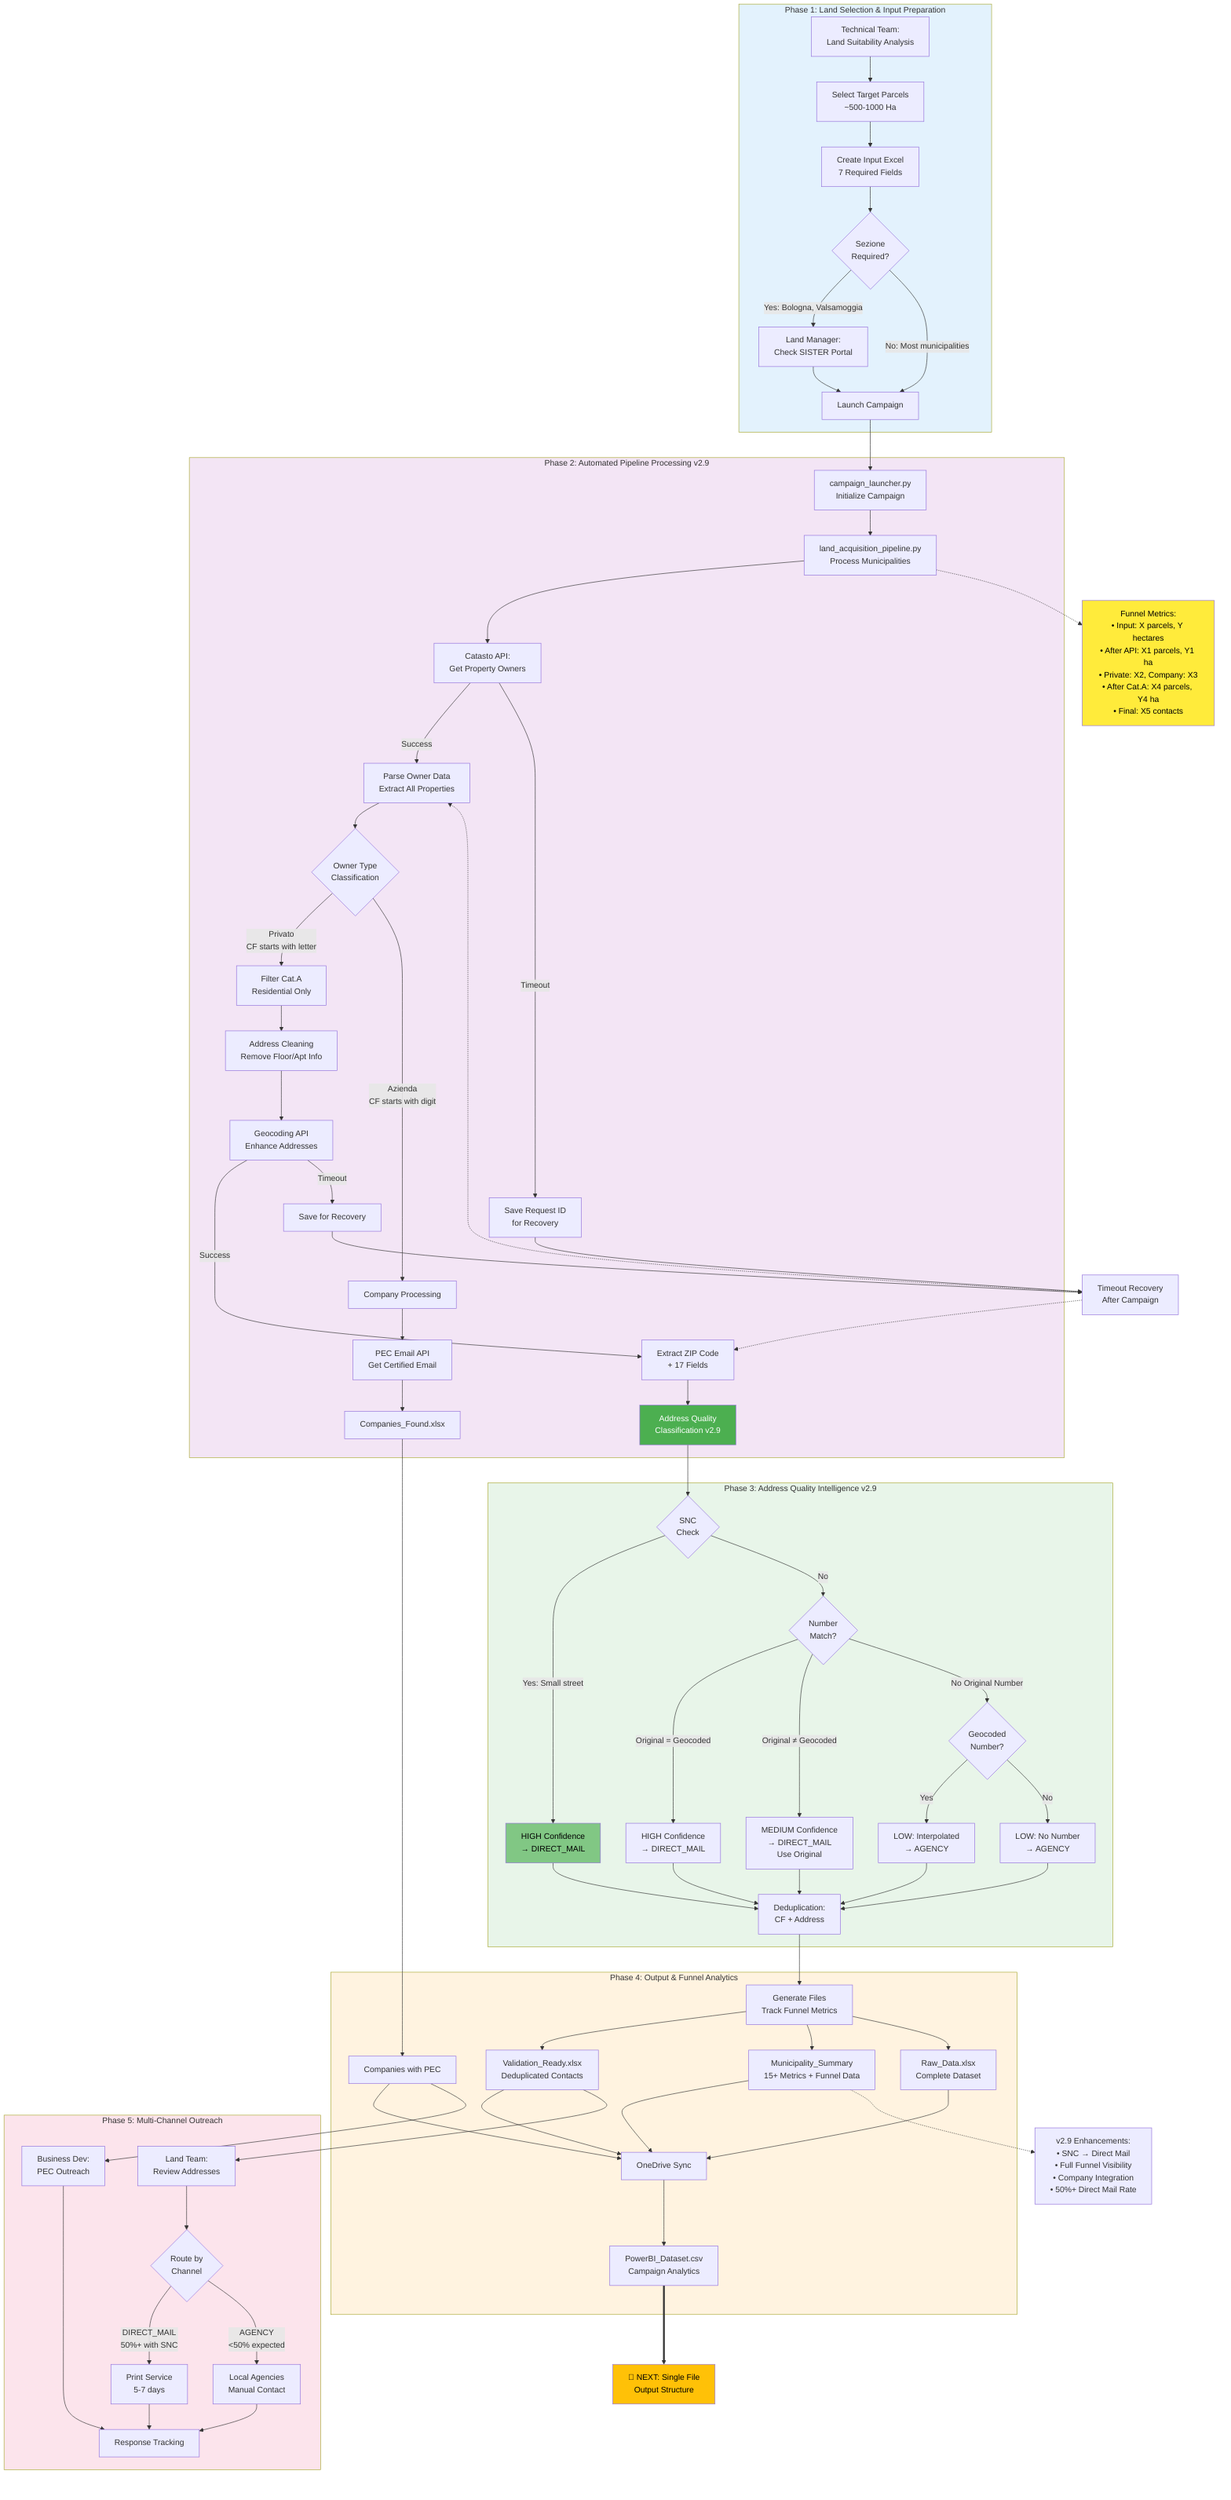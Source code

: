 graph TB
    %% Phase 1: Input Preparation
    subgraph P1["Phase 1: Land Selection & Input Preparation"]
        A[Technical Team:<br/>Land Suitability Analysis] --> B[Select Target Parcels<br/>~500-1000 Ha]
        B --> C[Create Input Excel<br/>7 Required Fields]
        C --> D{Sezione<br/>Required?}
        D -->|Yes: Bologna, Valsamoggia| E[Land Manager:<br/>Check SISTER Portal]
        D -->|No: Most municipalities| F[Launch Campaign]
        E --> F
    end
    
    %% Phase 2: Data Acquisition & Processing
    subgraph P2["Phase 2: Automated Pipeline Processing v2.9"]
        F --> G[campaign_launcher.py<br/>Initialize Campaign]
        G --> H[land_acquisition_pipeline.py<br/>Process Municipalities]
        
        H --> I[Catasto API:<br/>Get Property Owners]
        I -->|Success| J[Parse Owner Data<br/>Extract All Properties]
        I -->|Timeout| T1[Save Request ID<br/>for Recovery]
        
        J --> K{Owner Type<br/>Classification}
        K -->|Privato<br/>CF starts with letter| L[Filter Cat.A<br/>Residential Only]
        K -->|Azienda<br/>CF starts with digit| M[Company Processing]
        
        L --> N[Address Cleaning<br/>Remove Floor/Apt Info]
        M --> O[PEC Email API<br/>Get Certified Email]
        
        N --> P[Geocoding API<br/>Enhance Addresses]
        P -->|Success| Q[Extract ZIP Code<br/>+ 17 Fields]
        P -->|Timeout| T2[Save for Recovery]
        
        Q --> R[Address Quality<br/>Classification v2.9]
        O --> S[Companies_Found.xlsx]
    end
    
    %% Phase 3: Quality Intelligence
    subgraph P3["Phase 3: Address Quality Intelligence v2.9"]
        R --> U1{SNC<br/>Check}
        U1 -->|Yes: Small street| V1[HIGH Confidence<br/>→ DIRECT_MAIL]
        U1 -->|No| U2{Number<br/>Match?}
        
        U2 -->|Original = Geocoded| V2[HIGH Confidence<br/>→ DIRECT_MAIL]
        U2 -->|Original ≠ Geocoded| V3[MEDIUM Confidence<br/>→ DIRECT_MAIL<br/>Use Original]
        U2 -->|No Original Number| U3{Geocoded<br/>Number?}
        
        U3 -->|Yes| V4[LOW: Interpolated<br/>→ AGENCY]
        U3 -->|No| V5[LOW: No Number<br/>→ AGENCY]
        
        V1 --> W[Deduplication:<br/>CF + Address]
        V2 --> W
        V3 --> W
        V4 --> W
        V5 --> W
    end
    
    %% Phase 4: Output Generation with Funnel Tracking
    subgraph P4["Phase 4: Output & Funnel Analytics"]
        W --> X[Generate Files<br/>Track Funnel Metrics]
        X --> Y1[Validation_Ready.xlsx<br/>Deduplicated Contacts]
        X --> Y2[Municipality_Summary<br/>15+ Metrics + Funnel Data]
        X --> Y3[Raw_Data.xlsx<br/>Complete Dataset]
        
        S --> Y4[Companies with PEC]
        
        Y1 --> Z1[OneDrive Sync]
        Y2 --> Z1
        Y3 --> Z1
        Y4 --> Z1
        
        Z1 --> Z2[PowerBI_Dataset.csv<br/>Campaign Analytics]
    end
    
    %% Phase 5: Team Execution
    subgraph P5["Phase 5: Multi-Channel Outreach"]
        Y1 --> AA[Land Team:<br/>Review Addresses]
        AA --> AB{Route by<br/>Channel}
        
        AB -->|DIRECT_MAIL<br/>50%+ with SNC| AC[Print Service<br/>5-7 days]
        AB -->|AGENCY<br/><50% expected| AD[Local Agencies<br/>Manual Contact]
        
        Y4 --> AE[Business Dev:<br/>PEC Outreach]
        
        AC --> AF[Response Tracking]
        AD --> AF
        AE --> AF
    end
    
    %% Recovery System
    T1 --> T3[Timeout Recovery<br/>After Campaign]
    T2 --> T3
    T3 -.-> J
    T3 -.-> Q
    
    %% Funnel Tracking
    H -.-> FM[Funnel Metrics:<br/>• Input: X parcels, Y hectares<br/>• After API: X1 parcels, Y1 ha<br/>• Private: X2, Company: X3<br/>• After Cat.A: X4 parcels, Y4 ha<br/>• Final: X5 contacts]
    
    %% Key Improvements v2.9
    Y2 -.-> M1[v2.9 Enhancements:<br/>• SNC → Direct Mail<br/>• Full Funnel Visibility<br/>• Company Integration<br/>• 50%+ Direct Mail Rate]
    
    %% Next Priority
    Z2 ==> NP[🎯 NEXT: Single File<br/>Output Structure]
    
    style P1 fill:#e3f2fd
    style P2 fill:#f3e5f5
    style P3 fill:#e8f5e9
    style P4 fill:#fff3e0
    style P5 fill:#fce4ec
    style R fill:#4caf50,color:#fff
    style V1 fill:#81c784,color:#000
    style FM fill:#ffeb3b,color:#000
    style NP fill:#ffc107,color:#000
